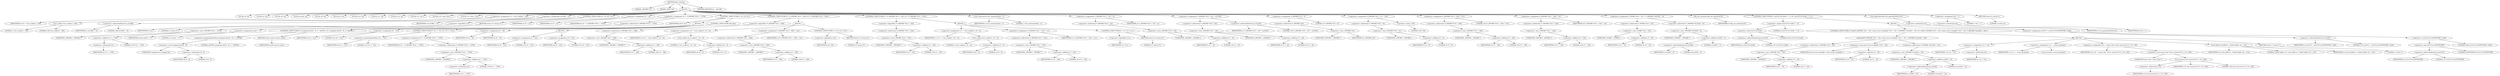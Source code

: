 digraph tftp_connect {  
"1000113" [label = "(METHOD,tftp_connect)" ]
"1000114" [label = "(PARAM,_DWORD *a1)" ]
"1000115" [label = "(PARAM,_BYTE *a2)" ]
"1000116" [label = "(BLOCK,,)" ]
"1000117" [label = "(LOCAL,v4: int)" ]
"1000118" [label = "(LOCAL,v5: int)" ]
"1000119" [label = "(LOCAL,v6: int)" ]
"1000120" [label = "(LOCAL,result: int)" ]
"1000121" [label = "(LOCAL,v8: int)" ]
"1000122" [label = "(LOCAL,v9: int)" ]
"1000123" [label = "(LOCAL,v10: int)" ]
"1000124" [label = "(LOCAL,v11: int)" ]
"1000125" [label = "(LOCAL,v12: int)" ]
"1000126" [label = "(LOCAL,v13: int *)" ]
"1000127" [label = "(LOCAL,v14: const char *)" ]
"1000128" [label = "(LOCAL,v15: char [ 128 ])" ]
"1000129" [label = "(<operator>.assignment,v4 = Curl_ccalloc(1, 336))" ]
"1000130" [label = "(IDENTIFIER,v4,v4 = Curl_ccalloc(1, 336))" ]
"1000131" [label = "(Curl_ccalloc,Curl_ccalloc(1, 336))" ]
"1000132" [label = "(LITERAL,1,Curl_ccalloc(1, 336))" ]
"1000133" [label = "(LITERAL,336,Curl_ccalloc(1, 336))" ]
"1000134" [label = "(<operator>.assignment,a1[188] = v4)" ]
"1000135" [label = "(<operator>.indirectIndexAccess,a1[188])" ]
"1000136" [label = "(IDENTIFIER,a1,a1[188] = v4)" ]
"1000137" [label = "(LITERAL,188,a1[188] = v4)" ]
"1000138" [label = "(IDENTIFIER,v4,a1[188] = v4)" ]
"1000139" [label = "(CONTROL_STRUCTURE,if ( !v4 ),if ( !v4 ))" ]
"1000140" [label = "(<operator>.logicalNot,!v4)" ]
"1000141" [label = "(IDENTIFIER,v4,!v4)" ]
"1000142" [label = "(RETURN,return 27;,return 27;)" ]
"1000143" [label = "(LITERAL,27,return 27;)" ]
"1000144" [label = "(<operator>.assignment,v5 = v4)" ]
"1000145" [label = "(IDENTIFIER,v5,v5 = v4)" ]
"1000146" [label = "(IDENTIFIER,v4,v5 = v4)" ]
"1000147" [label = "(<operator>.assignment,v6 = *(_DWORD *)(*a1 + 1576))" ]
"1000148" [label = "(IDENTIFIER,v6,v6 = *(_DWORD *)(*a1 + 1576))" ]
"1000149" [label = "(<operator>.indirection,*(_DWORD *)(*a1 + 1576))" ]
"1000150" [label = "(<operator>.cast,(_DWORD *)(*a1 + 1576))" ]
"1000151" [label = "(UNKNOWN,_DWORD *,_DWORD *)" ]
"1000152" [label = "(<operator>.addition,*a1 + 1576)" ]
"1000153" [label = "(<operator>.indirection,*a1)" ]
"1000154" [label = "(IDENTIFIER,a1,*a1 + 1576)" ]
"1000155" [label = "(LITERAL,1576,*a1 + 1576)" ]
"1000156" [label = "(CONTROL_STRUCTURE,if ( v6 ),if ( v6 ))" ]
"1000157" [label = "(IDENTIFIER,v6,if ( v6 ))" ]
"1000158" [label = "(BLOCK,,)" ]
"1000159" [label = "(<operator>.assignment,result = 71)" ]
"1000160" [label = "(IDENTIFIER,result,result = 71)" ]
"1000161" [label = "(LITERAL,71,result = 71)" ]
"1000162" [label = "(CONTROL_STRUCTURE,if ( (unsigned int)(v6 - 8) >= 0xFFB1 ),if ( (unsigned int)(v6 - 8) >= 0xFFB1 ))" ]
"1000163" [label = "(<operator>.greaterEqualsThan,(unsigned int)(v6 - 8) >= 0xFFB1)" ]
"1000164" [label = "(<operator>.cast,(unsigned int)(v6 - 8))" ]
"1000165" [label = "(UNKNOWN,unsigned int,unsigned int)" ]
"1000166" [label = "(<operator>.subtraction,v6 - 8)" ]
"1000167" [label = "(IDENTIFIER,v6,v6 - 8)" ]
"1000168" [label = "(LITERAL,8,v6 - 8)" ]
"1000169" [label = "(LITERAL,0xFFB1,(unsigned int)(v6 - 8) >= 0xFFB1)" ]
"1000170" [label = "(RETURN,return result;,return result;)" ]
"1000171" [label = "(IDENTIFIER,result,return result;)" ]
"1000172" [label = "(<operator>.assignment,v8 = 512)" ]
"1000173" [label = "(IDENTIFIER,v8,v8 = 512)" ]
"1000174" [label = "(LITERAL,512,v8 = 512)" ]
"1000175" [label = "(CONTROL_STRUCTURE,if ( v6 >= 512 ),if ( v6 >= 512 ))" ]
"1000176" [label = "(<operator>.greaterEqualsThan,v6 >= 512)" ]
"1000177" [label = "(IDENTIFIER,v6,v6 >= 512)" ]
"1000178" [label = "(LITERAL,512,v6 >= 512)" ]
"1000179" [label = "(<operator>.assignment,v8 = *(_DWORD *)(*a1 + 1576))" ]
"1000180" [label = "(IDENTIFIER,v8,v8 = *(_DWORD *)(*a1 + 1576))" ]
"1000181" [label = "(<operator>.indirection,*(_DWORD *)(*a1 + 1576))" ]
"1000182" [label = "(<operator>.cast,(_DWORD *)(*a1 + 1576))" ]
"1000183" [label = "(UNKNOWN,_DWORD *,_DWORD *)" ]
"1000184" [label = "(<operator>.addition,*a1 + 1576)" ]
"1000185" [label = "(<operator>.indirection,*a1)" ]
"1000186" [label = "(IDENTIFIER,a1,*a1 + 1576)" ]
"1000187" [label = "(LITERAL,1576,*a1 + 1576)" ]
"1000188" [label = "(<operator>.assignment,v9 = v8)" ]
"1000189" [label = "(IDENTIFIER,v9,v9 = v8)" ]
"1000190" [label = "(IDENTIFIER,v8,v9 = v8)" ]
"1000191" [label = "(CONTROL_STRUCTURE,else,else)" ]
"1000192" [label = "(BLOCK,,)" ]
"1000193" [label = "(<operator>.assignment,v6 = 512)" ]
"1000194" [label = "(IDENTIFIER,v6,v6 = 512)" ]
"1000195" [label = "(LITERAL,512,v6 = 512)" ]
"1000196" [label = "(<operator>.assignment,v9 = 512)" ]
"1000197" [label = "(IDENTIFIER,v9,v9 = 512)" ]
"1000198" [label = "(LITERAL,512,v9 = 512)" ]
"1000199" [label = "(CONTROL_STRUCTURE,if ( !*(_DWORD *)(v5 + 328) ),if ( !*(_DWORD *)(v5 + 328) ))" ]
"1000200" [label = "(<operator>.logicalNot,!*(_DWORD *)(v5 + 328))" ]
"1000201" [label = "(<operator>.indirection,*(_DWORD *)(v5 + 328))" ]
"1000202" [label = "(<operator>.cast,(_DWORD *)(v5 + 328))" ]
"1000203" [label = "(UNKNOWN,_DWORD *,_DWORD *)" ]
"1000204" [label = "(<operator>.addition,v5 + 328)" ]
"1000205" [label = "(IDENTIFIER,v5,v5 + 328)" ]
"1000206" [label = "(LITERAL,328,v5 + 328)" ]
"1000207" [label = "(BLOCK,,)" ]
"1000208" [label = "(<operator>.assignment,v10 = Curl_ccalloc(1, v9 + 4))" ]
"1000209" [label = "(IDENTIFIER,v10,v10 = Curl_ccalloc(1, v9 + 4))" ]
"1000210" [label = "(Curl_ccalloc,Curl_ccalloc(1, v9 + 4))" ]
"1000211" [label = "(LITERAL,1,Curl_ccalloc(1, v9 + 4))" ]
"1000212" [label = "(<operator>.addition,v9 + 4)" ]
"1000213" [label = "(IDENTIFIER,v9,v9 + 4)" ]
"1000214" [label = "(LITERAL,4,v9 + 4)" ]
"1000215" [label = "(<operator>.assignment,*(_DWORD *)(v5 + 328) = v10)" ]
"1000216" [label = "(<operator>.indirection,*(_DWORD *)(v5 + 328))" ]
"1000217" [label = "(<operator>.cast,(_DWORD *)(v5 + 328))" ]
"1000218" [label = "(UNKNOWN,_DWORD *,_DWORD *)" ]
"1000219" [label = "(<operator>.addition,v5 + 328)" ]
"1000220" [label = "(IDENTIFIER,v5,v5 + 328)" ]
"1000221" [label = "(LITERAL,328,v5 + 328)" ]
"1000222" [label = "(IDENTIFIER,v10,*(_DWORD *)(v5 + 328) = v10)" ]
"1000223" [label = "(CONTROL_STRUCTURE,if ( !v10 ),if ( !v10 ))" ]
"1000224" [label = "(<operator>.logicalNot,!v10)" ]
"1000225" [label = "(IDENTIFIER,v10,!v10)" ]
"1000226" [label = "(RETURN,return 27;,return 27;)" ]
"1000227" [label = "(LITERAL,27,return 27;)" ]
"1000228" [label = "(CONTROL_STRUCTURE,if ( !*(_DWORD *)(v5 + 332) ),if ( !*(_DWORD *)(v5 + 332) ))" ]
"1000229" [label = "(<operator>.logicalNot,!*(_DWORD *)(v5 + 332))" ]
"1000230" [label = "(<operator>.indirection,*(_DWORD *)(v5 + 332))" ]
"1000231" [label = "(<operator>.cast,(_DWORD *)(v5 + 332))" ]
"1000232" [label = "(UNKNOWN,_DWORD *,_DWORD *)" ]
"1000233" [label = "(<operator>.addition,v5 + 332)" ]
"1000234" [label = "(IDENTIFIER,v5,v5 + 332)" ]
"1000235" [label = "(LITERAL,332,v5 + 332)" ]
"1000236" [label = "(BLOCK,,)" ]
"1000237" [label = "(<operator>.assignment,v11 = Curl_ccalloc(1, v9 + 4))" ]
"1000238" [label = "(IDENTIFIER,v11,v11 = Curl_ccalloc(1, v9 + 4))" ]
"1000239" [label = "(Curl_ccalloc,Curl_ccalloc(1, v9 + 4))" ]
"1000240" [label = "(LITERAL,1,Curl_ccalloc(1, v9 + 4))" ]
"1000241" [label = "(<operator>.addition,v9 + 4)" ]
"1000242" [label = "(IDENTIFIER,v9,v9 + 4)" ]
"1000243" [label = "(LITERAL,4,v9 + 4)" ]
"1000244" [label = "(<operator>.assignment,*(_DWORD *)(v5 + 332) = v11)" ]
"1000245" [label = "(<operator>.indirection,*(_DWORD *)(v5 + 332))" ]
"1000246" [label = "(<operator>.cast,(_DWORD *)(v5 + 332))" ]
"1000247" [label = "(UNKNOWN,_DWORD *,_DWORD *)" ]
"1000248" [label = "(<operator>.addition,v5 + 332)" ]
"1000249" [label = "(IDENTIFIER,v5,v5 + 332)" ]
"1000250" [label = "(LITERAL,332,v5 + 332)" ]
"1000251" [label = "(IDENTIFIER,v11,*(_DWORD *)(v5 + 332) = v11)" ]
"1000252" [label = "(CONTROL_STRUCTURE,if ( !v11 ),if ( !v11 ))" ]
"1000253" [label = "(<operator>.logicalNot,!v11)" ]
"1000254" [label = "(IDENTIFIER,v11,!v11)" ]
"1000255" [label = "(RETURN,return 27;,return 27;)" ]
"1000256" [label = "(LITERAL,27,return 27;)" ]
"1000257" [label = "(Curl_conncontrol,Curl_conncontrol(a1, 1))" ]
"1000258" [label = "(IDENTIFIER,a1,Curl_conncontrol(a1, 1))" ]
"1000259" [label = "(LITERAL,1,Curl_conncontrol(a1, 1))" ]
"1000260" [label = "(<operator>.assignment,*(_DWORD *)(v5 + 16) = a1)" ]
"1000261" [label = "(<operator>.indirection,*(_DWORD *)(v5 + 16))" ]
"1000262" [label = "(<operator>.cast,(_DWORD *)(v5 + 16))" ]
"1000263" [label = "(UNKNOWN,_DWORD *,_DWORD *)" ]
"1000264" [label = "(<operator>.addition,v5 + 16)" ]
"1000265" [label = "(IDENTIFIER,v5,v5 + 16)" ]
"1000266" [label = "(LITERAL,16,v5 + 16)" ]
"1000267" [label = "(IDENTIFIER,a1,*(_DWORD *)(v5 + 16) = a1)" ]
"1000268" [label = "(<operator>.assignment,*(_DWORD *)(v5 + 20) = a1[105])" ]
"1000269" [label = "(<operator>.indirection,*(_DWORD *)(v5 + 20))" ]
"1000270" [label = "(<operator>.cast,(_DWORD *)(v5 + 20))" ]
"1000271" [label = "(UNKNOWN,_DWORD *,_DWORD *)" ]
"1000272" [label = "(<operator>.addition,v5 + 20)" ]
"1000273" [label = "(IDENTIFIER,v5,v5 + 20)" ]
"1000274" [label = "(LITERAL,20,v5 + 20)" ]
"1000275" [label = "(<operator>.indirectIndexAccess,a1[105])" ]
"1000276" [label = "(IDENTIFIER,a1,*(_DWORD *)(v5 + 20) = a1[105])" ]
"1000277" [label = "(LITERAL,105,*(_DWORD *)(v5 + 20) = a1[105])" ]
"1000278" [label = "(<operator>.assignment,*(_DWORD *)v5 = 0)" ]
"1000279" [label = "(<operator>.indirection,*(_DWORD *)v5)" ]
"1000280" [label = "(<operator>.cast,(_DWORD *)v5)" ]
"1000281" [label = "(UNKNOWN,_DWORD *,_DWORD *)" ]
"1000282" [label = "(IDENTIFIER,v5,(_DWORD *)v5)" ]
"1000283" [label = "(LITERAL,0,*(_DWORD *)v5 = 0)" ]
"1000284" [label = "(<operator>.assignment,*(_DWORD *)(v5 + 8) = -100)" ]
"1000285" [label = "(<operator>.indirection,*(_DWORD *)(v5 + 8))" ]
"1000286" [label = "(<operator>.cast,(_DWORD *)(v5 + 8))" ]
"1000287" [label = "(UNKNOWN,_DWORD *,_DWORD *)" ]
"1000288" [label = "(<operator>.addition,v5 + 8)" ]
"1000289" [label = "(IDENTIFIER,v5,v5 + 8)" ]
"1000290" [label = "(LITERAL,8,v5 + 8)" ]
"1000291" [label = "(<operator>.minus,-100)" ]
"1000292" [label = "(LITERAL,100,-100)" ]
"1000293" [label = "(<operator>.assignment,*(_DWORD *)(v5 + 320) = 512)" ]
"1000294" [label = "(<operator>.indirection,*(_DWORD *)(v5 + 320))" ]
"1000295" [label = "(<operator>.cast,(_DWORD *)(v5 + 320))" ]
"1000296" [label = "(UNKNOWN,_DWORD *,_DWORD *)" ]
"1000297" [label = "(<operator>.addition,v5 + 320)" ]
"1000298" [label = "(IDENTIFIER,v5,v5 + 320)" ]
"1000299" [label = "(LITERAL,320,v5 + 320)" ]
"1000300" [label = "(LITERAL,512,*(_DWORD *)(v5 + 320) = 512)" ]
"1000301" [label = "(<operator>.assignment,*(_DWORD *)(v5 + 324) = v6)" ]
"1000302" [label = "(<operator>.indirection,*(_DWORD *)(v5 + 324))" ]
"1000303" [label = "(<operator>.cast,(_DWORD *)(v5 + 324))" ]
"1000304" [label = "(UNKNOWN,_DWORD *,_DWORD *)" ]
"1000305" [label = "(<operator>.addition,v5 + 324)" ]
"1000306" [label = "(IDENTIFIER,v5,v5 + 324)" ]
"1000307" [label = "(LITERAL,324,v5 + 324)" ]
"1000308" [label = "(IDENTIFIER,v6,*(_DWORD *)(v5 + 324) = v6)" ]
"1000309" [label = "(<operator>.assignment,*(_WORD *)(v5 + 52) = *(_DWORD *)(a1[20] + 4))" ]
"1000310" [label = "(<operator>.indirection,*(_WORD *)(v5 + 52))" ]
"1000311" [label = "(<operator>.cast,(_WORD *)(v5 + 52))" ]
"1000312" [label = "(UNKNOWN,_WORD *,_WORD *)" ]
"1000313" [label = "(<operator>.addition,v5 + 52)" ]
"1000314" [label = "(IDENTIFIER,v5,v5 + 52)" ]
"1000315" [label = "(LITERAL,52,v5 + 52)" ]
"1000316" [label = "(<operator>.indirection,*(_DWORD *)(a1[20] + 4))" ]
"1000317" [label = "(<operator>.cast,(_DWORD *)(a1[20] + 4))" ]
"1000318" [label = "(UNKNOWN,_DWORD *,_DWORD *)" ]
"1000319" [label = "(<operator>.addition,a1[20] + 4)" ]
"1000320" [label = "(<operator>.indirectIndexAccess,a1[20])" ]
"1000321" [label = "(IDENTIFIER,a1,a1[20] + 4)" ]
"1000322" [label = "(LITERAL,20,a1[20] + 4)" ]
"1000323" [label = "(LITERAL,4,a1[20] + 4)" ]
"1000324" [label = "(tftp_set_timeouts,tftp_set_timeouts(v5))" ]
"1000325" [label = "(IDENTIFIER,v5,tftp_set_timeouts(v5))" ]
"1000326" [label = "(CONTROL_STRUCTURE,if ( (a1[147] & 0x40) == 0 ),if ( (a1[147] & 0x40) == 0 ))" ]
"1000327" [label = "(<operator>.equals,(a1[147] & 0x40) == 0)" ]
"1000328" [label = "(<operator>.and,a1[147] & 0x40)" ]
"1000329" [label = "(<operator>.indirectIndexAccess,a1[147])" ]
"1000330" [label = "(IDENTIFIER,a1,a1[147] & 0x40)" ]
"1000331" [label = "(LITERAL,147,a1[147] & 0x40)" ]
"1000332" [label = "(LITERAL,0x40,a1[147] & 0x40)" ]
"1000333" [label = "(LITERAL,0,(a1[147] & 0x40) == 0)" ]
"1000334" [label = "(BLOCK,,)" ]
"1000335" [label = "(CONTROL_STRUCTURE,if ( bind(*(_DWORD *)(v5 + 20), (const struct sockaddr *)(v5 + 52), *(_DWORD *)(a1[20] + 16)) ),if ( bind(*(_DWORD *)(v5 + 20), (const struct sockaddr *)(v5 + 52), *(_DWORD *)(a1[20] + 16)) ))" ]
"1000336" [label = "(bind,bind(*(_DWORD *)(v5 + 20), (const struct sockaddr *)(v5 + 52), *(_DWORD *)(a1[20] + 16)))" ]
"1000337" [label = "(<operator>.indirection,*(_DWORD *)(v5 + 20))" ]
"1000338" [label = "(<operator>.cast,(_DWORD *)(v5 + 20))" ]
"1000339" [label = "(UNKNOWN,_DWORD *,_DWORD *)" ]
"1000340" [label = "(<operator>.addition,v5 + 20)" ]
"1000341" [label = "(IDENTIFIER,v5,v5 + 20)" ]
"1000342" [label = "(LITERAL,20,v5 + 20)" ]
"1000343" [label = "(<operator>.cast,(const struct sockaddr *)(v5 + 52))" ]
"1000344" [label = "(UNKNOWN,const struct sockaddr *,const struct sockaddr *)" ]
"1000345" [label = "(<operator>.addition,v5 + 52)" ]
"1000346" [label = "(IDENTIFIER,v5,v5 + 52)" ]
"1000347" [label = "(LITERAL,52,v5 + 52)" ]
"1000348" [label = "(<operator>.indirection,*(_DWORD *)(a1[20] + 16))" ]
"1000349" [label = "(<operator>.cast,(_DWORD *)(a1[20] + 16))" ]
"1000350" [label = "(UNKNOWN,_DWORD *,_DWORD *)" ]
"1000351" [label = "(<operator>.addition,a1[20] + 16)" ]
"1000352" [label = "(<operator>.indirectIndexAccess,a1[20])" ]
"1000353" [label = "(IDENTIFIER,a1,a1[20] + 16)" ]
"1000354" [label = "(LITERAL,20,a1[20] + 16)" ]
"1000355" [label = "(LITERAL,16,a1[20] + 16)" ]
"1000356" [label = "(BLOCK,,)" ]
"1000357" [label = "(<operator>.assignment,v12 = *a1)" ]
"1000358" [label = "(IDENTIFIER,v12,v12 = *a1)" ]
"1000359" [label = "(<operator>.indirection,*a1)" ]
"1000360" [label = "(IDENTIFIER,a1,v12 = *a1)" ]
"1000361" [label = "(<operator>.assignment,v13 = _errno_location())" ]
"1000362" [label = "(IDENTIFIER,v13,v13 = _errno_location())" ]
"1000363" [label = "(_errno_location,_errno_location())" ]
"1000364" [label = "(<operator>.assignment,v14 = (const char *)Curl_strerror(*v13, v15, 128))" ]
"1000365" [label = "(IDENTIFIER,v14,v14 = (const char *)Curl_strerror(*v13, v15, 128))" ]
"1000366" [label = "(<operator>.cast,(const char *)Curl_strerror(*v13, v15, 128))" ]
"1000367" [label = "(UNKNOWN,const char *,const char *)" ]
"1000368" [label = "(Curl_strerror,Curl_strerror(*v13, v15, 128))" ]
"1000369" [label = "(<operator>.indirection,*v13)" ]
"1000370" [label = "(IDENTIFIER,v13,Curl_strerror(*v13, v15, 128))" ]
"1000371" [label = "(IDENTIFIER,v15,Curl_strerror(*v13, v15, 128))" ]
"1000372" [label = "(LITERAL,128,Curl_strerror(*v13, v15, 128))" ]
"1000373" [label = "(Curl_failf,Curl_failf(v12, \"bind() failed; %s\", v14))" ]
"1000374" [label = "(IDENTIFIER,v12,Curl_failf(v12, \"bind() failed; %s\", v14))" ]
"1000375" [label = "(LITERAL,\"bind() failed; %s\",Curl_failf(v12, \"bind() failed; %s\", v14))" ]
"1000376" [label = "(IDENTIFIER,v14,Curl_failf(v12, \"bind() failed; %s\", v14))" ]
"1000377" [label = "(RETURN,return 7;,return 7;)" ]
"1000378" [label = "(LITERAL,7,return 7;)" ]
"1000379" [label = "(<operator>.assignment,a1[147] = a1[147] & 0xFFFFFFBF | 0x40)" ]
"1000380" [label = "(<operator>.indirectIndexAccess,a1[147])" ]
"1000381" [label = "(IDENTIFIER,a1,a1[147] = a1[147] & 0xFFFFFFBF | 0x40)" ]
"1000382" [label = "(LITERAL,147,a1[147] = a1[147] & 0xFFFFFFBF | 0x40)" ]
"1000383" [label = "(<operator>.or,a1[147] & 0xFFFFFFBF | 0x40)" ]
"1000384" [label = "(<operator>.and,a1[147] & 0xFFFFFFBF)" ]
"1000385" [label = "(<operator>.indirectIndexAccess,a1[147])" ]
"1000386" [label = "(IDENTIFIER,a1,a1[147] & 0xFFFFFFBF)" ]
"1000387" [label = "(LITERAL,147,a1[147] & 0xFFFFFFBF)" ]
"1000388" [label = "(LITERAL,0xFFFFFFBF,a1[147] & 0xFFFFFFBF)" ]
"1000389" [label = "(LITERAL,0x40,a1[147] & 0xFFFFFFBF | 0x40)" ]
"1000390" [label = "(Curl_pgrsStartNow,Curl_pgrsStartNow(*a1))" ]
"1000391" [label = "(<operator>.indirection,*a1)" ]
"1000392" [label = "(IDENTIFIER,a1,Curl_pgrsStartNow(*a1))" ]
"1000393" [label = "(<operator>.assignment,*a2 = 1)" ]
"1000394" [label = "(<operator>.indirection,*a2)" ]
"1000395" [label = "(IDENTIFIER,a2,*a2 = 1)" ]
"1000396" [label = "(LITERAL,1,*a2 = 1)" ]
"1000397" [label = "(RETURN,return 0;,return 0;)" ]
"1000398" [label = "(LITERAL,0,return 0;)" ]
"1000399" [label = "(METHOD_RETURN,int __fastcall)" ]
  "1000113" -> "1000114" 
  "1000113" -> "1000115" 
  "1000113" -> "1000116" 
  "1000113" -> "1000399" 
  "1000116" -> "1000117" 
  "1000116" -> "1000118" 
  "1000116" -> "1000119" 
  "1000116" -> "1000120" 
  "1000116" -> "1000121" 
  "1000116" -> "1000122" 
  "1000116" -> "1000123" 
  "1000116" -> "1000124" 
  "1000116" -> "1000125" 
  "1000116" -> "1000126" 
  "1000116" -> "1000127" 
  "1000116" -> "1000128" 
  "1000116" -> "1000129" 
  "1000116" -> "1000134" 
  "1000116" -> "1000139" 
  "1000116" -> "1000144" 
  "1000116" -> "1000147" 
  "1000116" -> "1000156" 
  "1000116" -> "1000199" 
  "1000116" -> "1000228" 
  "1000116" -> "1000257" 
  "1000116" -> "1000260" 
  "1000116" -> "1000268" 
  "1000116" -> "1000278" 
  "1000116" -> "1000284" 
  "1000116" -> "1000293" 
  "1000116" -> "1000301" 
  "1000116" -> "1000309" 
  "1000116" -> "1000324" 
  "1000116" -> "1000326" 
  "1000116" -> "1000390" 
  "1000116" -> "1000393" 
  "1000116" -> "1000397" 
  "1000129" -> "1000130" 
  "1000129" -> "1000131" 
  "1000131" -> "1000132" 
  "1000131" -> "1000133" 
  "1000134" -> "1000135" 
  "1000134" -> "1000138" 
  "1000135" -> "1000136" 
  "1000135" -> "1000137" 
  "1000139" -> "1000140" 
  "1000139" -> "1000142" 
  "1000140" -> "1000141" 
  "1000142" -> "1000143" 
  "1000144" -> "1000145" 
  "1000144" -> "1000146" 
  "1000147" -> "1000148" 
  "1000147" -> "1000149" 
  "1000149" -> "1000150" 
  "1000150" -> "1000151" 
  "1000150" -> "1000152" 
  "1000152" -> "1000153" 
  "1000152" -> "1000155" 
  "1000153" -> "1000154" 
  "1000156" -> "1000157" 
  "1000156" -> "1000158" 
  "1000156" -> "1000191" 
  "1000158" -> "1000159" 
  "1000158" -> "1000162" 
  "1000158" -> "1000172" 
  "1000158" -> "1000175" 
  "1000158" -> "1000188" 
  "1000159" -> "1000160" 
  "1000159" -> "1000161" 
  "1000162" -> "1000163" 
  "1000162" -> "1000170" 
  "1000163" -> "1000164" 
  "1000163" -> "1000169" 
  "1000164" -> "1000165" 
  "1000164" -> "1000166" 
  "1000166" -> "1000167" 
  "1000166" -> "1000168" 
  "1000170" -> "1000171" 
  "1000172" -> "1000173" 
  "1000172" -> "1000174" 
  "1000175" -> "1000176" 
  "1000175" -> "1000179" 
  "1000176" -> "1000177" 
  "1000176" -> "1000178" 
  "1000179" -> "1000180" 
  "1000179" -> "1000181" 
  "1000181" -> "1000182" 
  "1000182" -> "1000183" 
  "1000182" -> "1000184" 
  "1000184" -> "1000185" 
  "1000184" -> "1000187" 
  "1000185" -> "1000186" 
  "1000188" -> "1000189" 
  "1000188" -> "1000190" 
  "1000191" -> "1000192" 
  "1000192" -> "1000193" 
  "1000192" -> "1000196" 
  "1000193" -> "1000194" 
  "1000193" -> "1000195" 
  "1000196" -> "1000197" 
  "1000196" -> "1000198" 
  "1000199" -> "1000200" 
  "1000199" -> "1000207" 
  "1000200" -> "1000201" 
  "1000201" -> "1000202" 
  "1000202" -> "1000203" 
  "1000202" -> "1000204" 
  "1000204" -> "1000205" 
  "1000204" -> "1000206" 
  "1000207" -> "1000208" 
  "1000207" -> "1000215" 
  "1000207" -> "1000223" 
  "1000208" -> "1000209" 
  "1000208" -> "1000210" 
  "1000210" -> "1000211" 
  "1000210" -> "1000212" 
  "1000212" -> "1000213" 
  "1000212" -> "1000214" 
  "1000215" -> "1000216" 
  "1000215" -> "1000222" 
  "1000216" -> "1000217" 
  "1000217" -> "1000218" 
  "1000217" -> "1000219" 
  "1000219" -> "1000220" 
  "1000219" -> "1000221" 
  "1000223" -> "1000224" 
  "1000223" -> "1000226" 
  "1000224" -> "1000225" 
  "1000226" -> "1000227" 
  "1000228" -> "1000229" 
  "1000228" -> "1000236" 
  "1000229" -> "1000230" 
  "1000230" -> "1000231" 
  "1000231" -> "1000232" 
  "1000231" -> "1000233" 
  "1000233" -> "1000234" 
  "1000233" -> "1000235" 
  "1000236" -> "1000237" 
  "1000236" -> "1000244" 
  "1000236" -> "1000252" 
  "1000237" -> "1000238" 
  "1000237" -> "1000239" 
  "1000239" -> "1000240" 
  "1000239" -> "1000241" 
  "1000241" -> "1000242" 
  "1000241" -> "1000243" 
  "1000244" -> "1000245" 
  "1000244" -> "1000251" 
  "1000245" -> "1000246" 
  "1000246" -> "1000247" 
  "1000246" -> "1000248" 
  "1000248" -> "1000249" 
  "1000248" -> "1000250" 
  "1000252" -> "1000253" 
  "1000252" -> "1000255" 
  "1000253" -> "1000254" 
  "1000255" -> "1000256" 
  "1000257" -> "1000258" 
  "1000257" -> "1000259" 
  "1000260" -> "1000261" 
  "1000260" -> "1000267" 
  "1000261" -> "1000262" 
  "1000262" -> "1000263" 
  "1000262" -> "1000264" 
  "1000264" -> "1000265" 
  "1000264" -> "1000266" 
  "1000268" -> "1000269" 
  "1000268" -> "1000275" 
  "1000269" -> "1000270" 
  "1000270" -> "1000271" 
  "1000270" -> "1000272" 
  "1000272" -> "1000273" 
  "1000272" -> "1000274" 
  "1000275" -> "1000276" 
  "1000275" -> "1000277" 
  "1000278" -> "1000279" 
  "1000278" -> "1000283" 
  "1000279" -> "1000280" 
  "1000280" -> "1000281" 
  "1000280" -> "1000282" 
  "1000284" -> "1000285" 
  "1000284" -> "1000291" 
  "1000285" -> "1000286" 
  "1000286" -> "1000287" 
  "1000286" -> "1000288" 
  "1000288" -> "1000289" 
  "1000288" -> "1000290" 
  "1000291" -> "1000292" 
  "1000293" -> "1000294" 
  "1000293" -> "1000300" 
  "1000294" -> "1000295" 
  "1000295" -> "1000296" 
  "1000295" -> "1000297" 
  "1000297" -> "1000298" 
  "1000297" -> "1000299" 
  "1000301" -> "1000302" 
  "1000301" -> "1000308" 
  "1000302" -> "1000303" 
  "1000303" -> "1000304" 
  "1000303" -> "1000305" 
  "1000305" -> "1000306" 
  "1000305" -> "1000307" 
  "1000309" -> "1000310" 
  "1000309" -> "1000316" 
  "1000310" -> "1000311" 
  "1000311" -> "1000312" 
  "1000311" -> "1000313" 
  "1000313" -> "1000314" 
  "1000313" -> "1000315" 
  "1000316" -> "1000317" 
  "1000317" -> "1000318" 
  "1000317" -> "1000319" 
  "1000319" -> "1000320" 
  "1000319" -> "1000323" 
  "1000320" -> "1000321" 
  "1000320" -> "1000322" 
  "1000324" -> "1000325" 
  "1000326" -> "1000327" 
  "1000326" -> "1000334" 
  "1000327" -> "1000328" 
  "1000327" -> "1000333" 
  "1000328" -> "1000329" 
  "1000328" -> "1000332" 
  "1000329" -> "1000330" 
  "1000329" -> "1000331" 
  "1000334" -> "1000335" 
  "1000334" -> "1000379" 
  "1000335" -> "1000336" 
  "1000335" -> "1000356" 
  "1000336" -> "1000337" 
  "1000336" -> "1000343" 
  "1000336" -> "1000348" 
  "1000337" -> "1000338" 
  "1000338" -> "1000339" 
  "1000338" -> "1000340" 
  "1000340" -> "1000341" 
  "1000340" -> "1000342" 
  "1000343" -> "1000344" 
  "1000343" -> "1000345" 
  "1000345" -> "1000346" 
  "1000345" -> "1000347" 
  "1000348" -> "1000349" 
  "1000349" -> "1000350" 
  "1000349" -> "1000351" 
  "1000351" -> "1000352" 
  "1000351" -> "1000355" 
  "1000352" -> "1000353" 
  "1000352" -> "1000354" 
  "1000356" -> "1000357" 
  "1000356" -> "1000361" 
  "1000356" -> "1000364" 
  "1000356" -> "1000373" 
  "1000356" -> "1000377" 
  "1000357" -> "1000358" 
  "1000357" -> "1000359" 
  "1000359" -> "1000360" 
  "1000361" -> "1000362" 
  "1000361" -> "1000363" 
  "1000364" -> "1000365" 
  "1000364" -> "1000366" 
  "1000366" -> "1000367" 
  "1000366" -> "1000368" 
  "1000368" -> "1000369" 
  "1000368" -> "1000371" 
  "1000368" -> "1000372" 
  "1000369" -> "1000370" 
  "1000373" -> "1000374" 
  "1000373" -> "1000375" 
  "1000373" -> "1000376" 
  "1000377" -> "1000378" 
  "1000379" -> "1000380" 
  "1000379" -> "1000383" 
  "1000380" -> "1000381" 
  "1000380" -> "1000382" 
  "1000383" -> "1000384" 
  "1000383" -> "1000389" 
  "1000384" -> "1000385" 
  "1000384" -> "1000388" 
  "1000385" -> "1000386" 
  "1000385" -> "1000387" 
  "1000390" -> "1000391" 
  "1000391" -> "1000392" 
  "1000393" -> "1000394" 
  "1000393" -> "1000396" 
  "1000394" -> "1000395" 
  "1000397" -> "1000398" 
}
